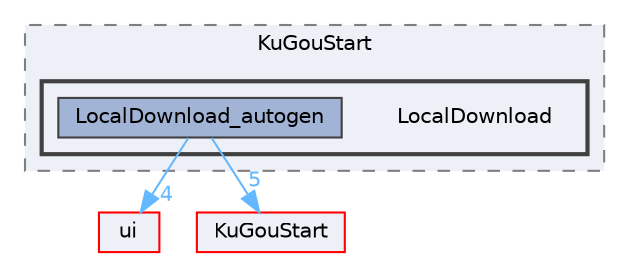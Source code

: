 digraph "LocalDownload"
{
 // LATEX_PDF_SIZE
  bgcolor="transparent";
  edge [fontname=Helvetica,fontsize=10,labelfontname=Helvetica,labelfontsize=10];
  node [fontname=Helvetica,fontsize=10,shape=box,height=0.2,width=0.4];
  compound=true
  subgraph clusterdir_e1e51073f38e9169ba245c73c030bd77 {
    graph [ bgcolor="#edf0f7", pencolor="grey50", label="KuGouStart", fontname=Helvetica,fontsize=10 style="filled,dashed", URL="dir_e1e51073f38e9169ba245c73c030bd77.html",tooltip=""]
  subgraph clusterdir_579173ffc496f46964ce20c4ab92a207 {
    graph [ bgcolor="#edf0f7", pencolor="grey25", label="", fontname=Helvetica,fontsize=10 style="filled,bold", URL="dir_579173ffc496f46964ce20c4ab92a207.html",tooltip=""]
    dir_579173ffc496f46964ce20c4ab92a207 [shape=plaintext, label="LocalDownload"];
  dir_f7d0f5c75cf81e630c3a06431dee84f8 [label="LocalDownload_autogen", fillcolor="#a2b4d6", color="grey25", style="filled", URL="dir_f7d0f5c75cf81e630c3a06431dee84f8.html",tooltip=""];
  }
  }
  dir_1788f8309b1a812dcb800a185471cf6c [label="ui", fillcolor="#edf0f7", color="red", style="filled", URL="dir_1788f8309b1a812dcb800a185471cf6c.html",tooltip=""];
  dir_e60601b218beddc6af0778ac41ea9cb2 [label="KuGouStart", fillcolor="#edf0f7", color="red", style="filled", URL="dir_e60601b218beddc6af0778ac41ea9cb2.html",tooltip=""];
  dir_f7d0f5c75cf81e630c3a06431dee84f8->dir_1788f8309b1a812dcb800a185471cf6c [headlabel="4", labeldistance=1.5 headhref="dir_000193_000351.html" href="dir_000193_000351.html" color="steelblue1" fontcolor="steelblue1"];
  dir_f7d0f5c75cf81e630c3a06431dee84f8->dir_e60601b218beddc6af0778ac41ea9cb2 [headlabel="5", labeldistance=1.5 headhref="dir_000193_000172.html" href="dir_000193_000172.html" color="steelblue1" fontcolor="steelblue1"];
}
